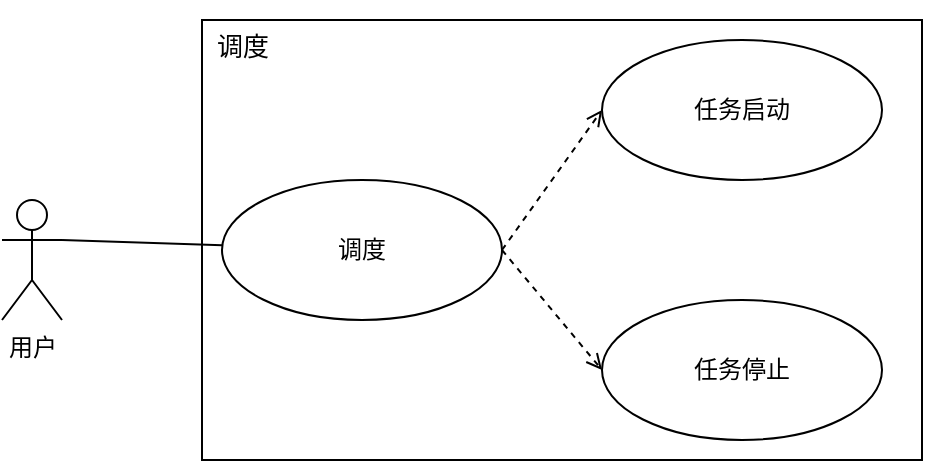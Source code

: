 <mxfile version="21.6.5" type="github">
  <diagram name="第 1 页" id="ay-ovdDbSZs9q1_X7poU">
    <mxGraphModel dx="1272" dy="611" grid="1" gridSize="10" guides="1" tooltips="1" connect="1" arrows="1" fold="1" page="1" pageScale="1" pageWidth="827" pageHeight="1169" math="0" shadow="0">
      <root>
        <mxCell id="0" />
        <mxCell id="1" parent="0" />
        <mxCell id="IfDYGI1Ybj2rXrvwjJEZ-2" value="" style="rounded=0;whiteSpace=wrap;html=1;" vertex="1" parent="1">
          <mxGeometry x="250" y="100" width="360" height="220" as="geometry" />
        </mxCell>
        <mxCell id="IfDYGI1Ybj2rXrvwjJEZ-1" value="用户" style="shape=umlActor;verticalLabelPosition=bottom;verticalAlign=top;html=1;outlineConnect=0;" vertex="1" parent="1">
          <mxGeometry x="150" y="190" width="30" height="60" as="geometry" />
        </mxCell>
        <mxCell id="IfDYGI1Ybj2rXrvwjJEZ-3" value="&lt;span style=&quot;font-weight: normal;&quot;&gt;&lt;font style=&quot;font-size: 13px;&quot;&gt;调度&lt;/font&gt;&lt;/span&gt;" style="text;strokeColor=none;fillColor=none;html=1;fontSize=24;fontStyle=1;verticalAlign=middle;align=center;" vertex="1" parent="1">
          <mxGeometry x="220" y="90" width="100" height="40" as="geometry" />
        </mxCell>
        <mxCell id="IfDYGI1Ybj2rXrvwjJEZ-11" style="rounded=0;orthogonalLoop=1;jettySize=auto;html=1;entryX=0;entryY=0.5;entryDx=0;entryDy=0;dashed=1;endArrow=open;endFill=0;exitX=1;exitY=0.5;exitDx=0;exitDy=0;" edge="1" parent="1" source="IfDYGI1Ybj2rXrvwjJEZ-4" target="IfDYGI1Ybj2rXrvwjJEZ-5">
          <mxGeometry relative="1" as="geometry" />
        </mxCell>
        <mxCell id="IfDYGI1Ybj2rXrvwjJEZ-12" style="rounded=0;orthogonalLoop=1;jettySize=auto;html=1;entryX=0;entryY=0.5;entryDx=0;entryDy=0;exitX=1;exitY=0.5;exitDx=0;exitDy=0;dashed=1;endArrow=open;endFill=0;" edge="1" parent="1" source="IfDYGI1Ybj2rXrvwjJEZ-4" target="IfDYGI1Ybj2rXrvwjJEZ-7">
          <mxGeometry relative="1" as="geometry" />
        </mxCell>
        <mxCell id="IfDYGI1Ybj2rXrvwjJEZ-4" value="调度" style="ellipse;whiteSpace=wrap;html=1;" vertex="1" parent="1">
          <mxGeometry x="260" y="180" width="140" height="70" as="geometry" />
        </mxCell>
        <mxCell id="IfDYGI1Ybj2rXrvwjJEZ-5" value="任务启动" style="ellipse;whiteSpace=wrap;html=1;" vertex="1" parent="1">
          <mxGeometry x="450" y="110" width="140" height="70" as="geometry" />
        </mxCell>
        <mxCell id="IfDYGI1Ybj2rXrvwjJEZ-7" value="任务停止" style="ellipse;whiteSpace=wrap;html=1;" vertex="1" parent="1">
          <mxGeometry x="450" y="240" width="140" height="70" as="geometry" />
        </mxCell>
        <mxCell id="IfDYGI1Ybj2rXrvwjJEZ-9" style="rounded=0;orthogonalLoop=1;jettySize=auto;html=1;endArrow=none;endFill=0;exitX=1;exitY=0.333;exitDx=0;exitDy=0;exitPerimeter=0;" edge="1" parent="1" source="IfDYGI1Ybj2rXrvwjJEZ-1" target="IfDYGI1Ybj2rXrvwjJEZ-4">
          <mxGeometry relative="1" as="geometry" />
        </mxCell>
      </root>
    </mxGraphModel>
  </diagram>
</mxfile>

